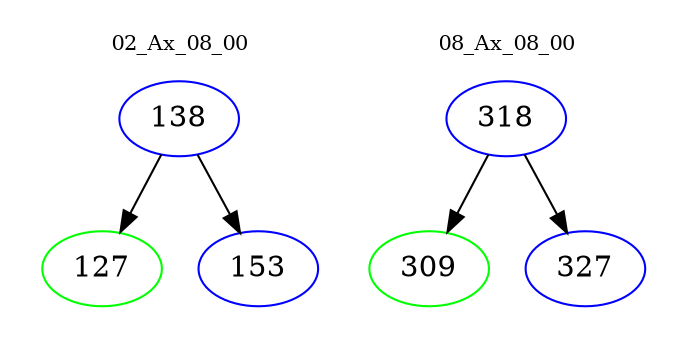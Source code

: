 digraph{
subgraph cluster_0 {
color = white
label = "02_Ax_08_00";
fontsize=10;
T0_138 [label="138", color="blue"]
T0_138 -> T0_127 [color="black"]
T0_127 [label="127", color="green"]
T0_138 -> T0_153 [color="black"]
T0_153 [label="153", color="blue"]
}
subgraph cluster_1 {
color = white
label = "08_Ax_08_00";
fontsize=10;
T1_318 [label="318", color="blue"]
T1_318 -> T1_309 [color="black"]
T1_309 [label="309", color="green"]
T1_318 -> T1_327 [color="black"]
T1_327 [label="327", color="blue"]
}
}
